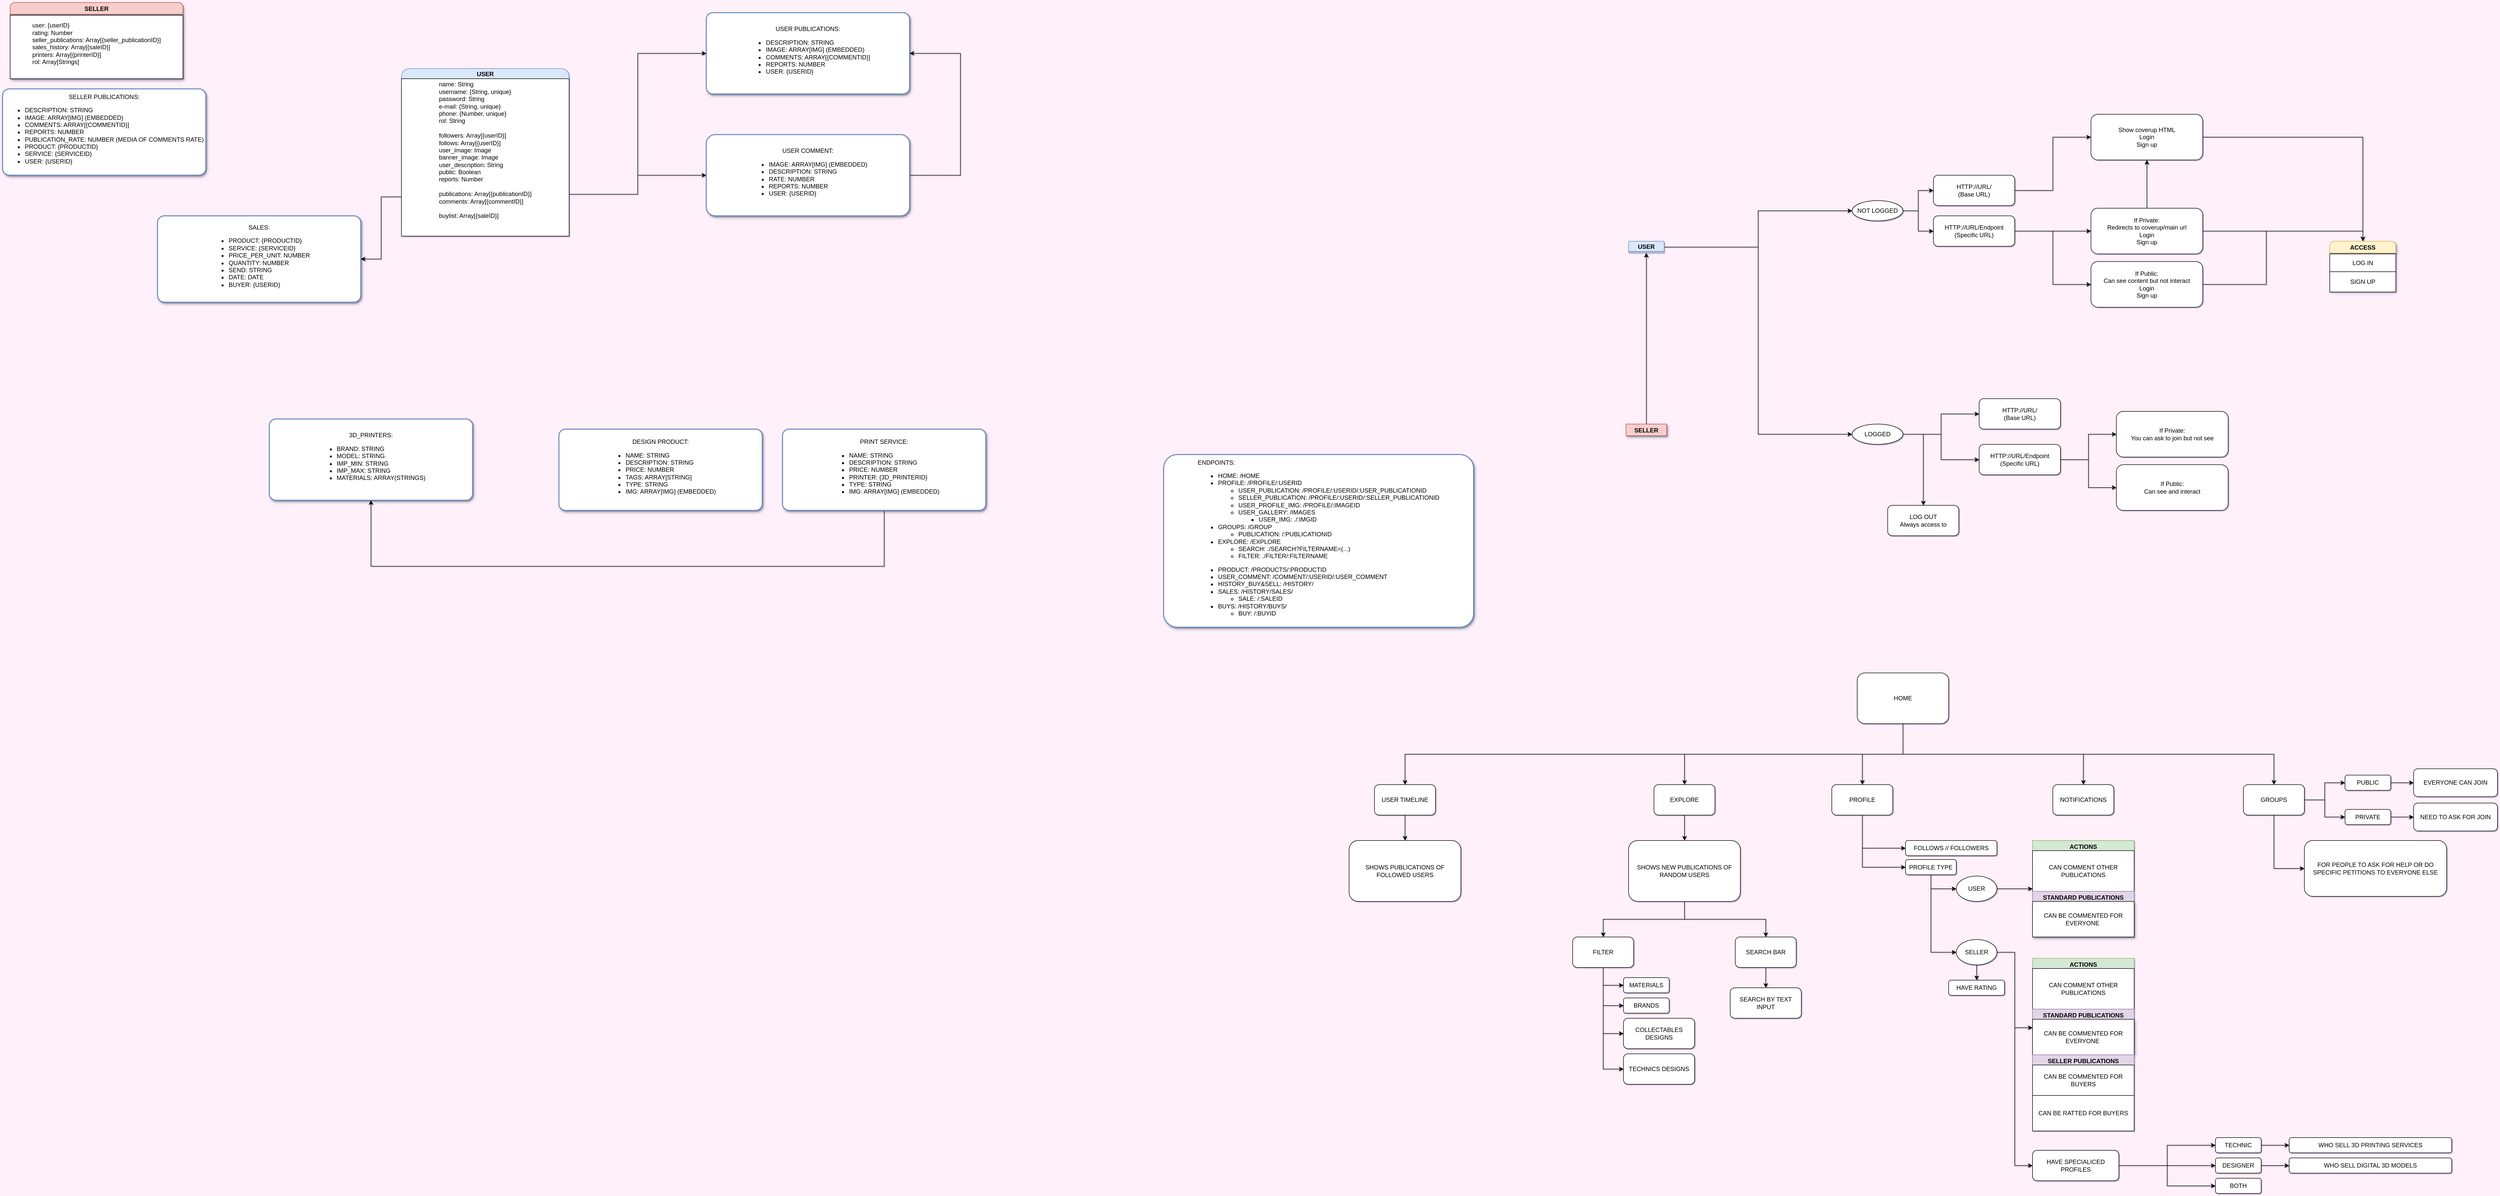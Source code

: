 <mxfile version="14.7.7" type="github">
  <diagram id="5ftyGxo99AyewhtqQOWY" name="Page-1">
    <mxGraphModel dx="5974" dy="3347" grid="1" gridSize="10" guides="1" tooltips="1" connect="1" arrows="1" fold="1" page="1" pageScale="1" pageWidth="850" pageHeight="1100" background="#FFF0F9" math="0" shadow="1">
      <root>
        <mxCell id="0" />
        <mxCell id="1" parent="0" />
        <mxCell id="QBKHciUDxmCOURVR-8X0-34" style="edgeStyle=orthogonalEdgeStyle;rounded=0;orthogonalLoop=1;jettySize=auto;html=1;exitX=0.5;exitY=1;exitDx=0;exitDy=0;entryX=0.5;entryY=0;entryDx=0;entryDy=0;" parent="1" source="QBKHciUDxmCOURVR-8X0-27" target="QBKHciUDxmCOURVR-8X0-28" edge="1">
          <mxGeometry relative="1" as="geometry" />
        </mxCell>
        <mxCell id="QBKHciUDxmCOURVR-8X0-35" style="edgeStyle=orthogonalEdgeStyle;rounded=0;orthogonalLoop=1;jettySize=auto;html=1;exitX=0.5;exitY=1;exitDx=0;exitDy=0;entryX=0.5;entryY=0;entryDx=0;entryDy=0;" parent="1" source="QBKHciUDxmCOURVR-8X0-27" target="QBKHciUDxmCOURVR-8X0-29" edge="1">
          <mxGeometry relative="1" as="geometry" />
        </mxCell>
        <mxCell id="QBKHciUDxmCOURVR-8X0-36" style="edgeStyle=orthogonalEdgeStyle;rounded=0;orthogonalLoop=1;jettySize=auto;html=1;exitX=0.5;exitY=1;exitDx=0;exitDy=0;" parent="1" source="QBKHciUDxmCOURVR-8X0-27" target="QBKHciUDxmCOURVR-8X0-30" edge="1">
          <mxGeometry relative="1" as="geometry" />
        </mxCell>
        <mxCell id="QBKHciUDxmCOURVR-8X0-90" style="edgeStyle=orthogonalEdgeStyle;rounded=0;orthogonalLoop=1;jettySize=auto;html=1;exitX=0.5;exitY=1;exitDx=0;exitDy=0;" parent="1" source="QBKHciUDxmCOURVR-8X0-27" target="QBKHciUDxmCOURVR-8X0-89" edge="1">
          <mxGeometry relative="1" as="geometry" />
        </mxCell>
        <mxCell id="U8-rn404tNzsRlTI059o-2" style="edgeStyle=orthogonalEdgeStyle;rounded=0;orthogonalLoop=1;jettySize=auto;html=1;exitX=0.5;exitY=1;exitDx=0;exitDy=0;" parent="1" source="QBKHciUDxmCOURVR-8X0-27" target="U8-rn404tNzsRlTI059o-1" edge="1">
          <mxGeometry relative="1" as="geometry" />
        </mxCell>
        <mxCell id="QBKHciUDxmCOURVR-8X0-27" value="HOME" style="rounded=1;whiteSpace=wrap;html=1;" parent="1" vertex="1">
          <mxGeometry x="275" y="-860" width="180" height="100" as="geometry" />
        </mxCell>
        <mxCell id="KE_npfrxVRi3qhekt5Sq-50" style="edgeStyle=orthogonalEdgeStyle;rounded=0;orthogonalLoop=1;jettySize=auto;html=1;exitX=0.5;exitY=1;exitDx=0;exitDy=0;entryX=0.5;entryY=0;entryDx=0;entryDy=0;" parent="1" source="QBKHciUDxmCOURVR-8X0-28" target="KE_npfrxVRi3qhekt5Sq-49" edge="1">
          <mxGeometry relative="1" as="geometry" />
        </mxCell>
        <mxCell id="QBKHciUDxmCOURVR-8X0-28" value="USER TIMELINE" style="rounded=1;whiteSpace=wrap;html=1;" parent="1" vertex="1">
          <mxGeometry x="-675" y="-640" width="120" height="60" as="geometry" />
        </mxCell>
        <mxCell id="KE_npfrxVRi3qhekt5Sq-52" style="edgeStyle=orthogonalEdgeStyle;rounded=0;orthogonalLoop=1;jettySize=auto;html=1;exitX=0.5;exitY=1;exitDx=0;exitDy=0;entryX=0.5;entryY=0;entryDx=0;entryDy=0;" parent="1" source="QBKHciUDxmCOURVR-8X0-29" target="KE_npfrxVRi3qhekt5Sq-51" edge="1">
          <mxGeometry relative="1" as="geometry" />
        </mxCell>
        <mxCell id="QBKHciUDxmCOURVR-8X0-29" value="EXPLORE" style="rounded=1;whiteSpace=wrap;html=1;" parent="1" vertex="1">
          <mxGeometry x="-125" y="-640" width="120" height="60" as="geometry" />
        </mxCell>
        <mxCell id="KE_npfrxVRi3qhekt5Sq-68" style="edgeStyle=orthogonalEdgeStyle;rounded=0;orthogonalLoop=1;jettySize=auto;html=1;exitX=0.5;exitY=1;exitDx=0;exitDy=0;entryX=0;entryY=0.5;entryDx=0;entryDy=0;" parent="1" source="QBKHciUDxmCOURVR-8X0-30" target="QBKHciUDxmCOURVR-8X0-31" edge="1">
          <mxGeometry relative="1" as="geometry" />
        </mxCell>
        <mxCell id="KE_npfrxVRi3qhekt5Sq-72" style="edgeStyle=orthogonalEdgeStyle;rounded=0;orthogonalLoop=1;jettySize=auto;html=1;exitX=0.5;exitY=1;exitDx=0;exitDy=0;entryX=0;entryY=0.5;entryDx=0;entryDy=0;" parent="1" source="QBKHciUDxmCOURVR-8X0-30" target="KE_npfrxVRi3qhekt5Sq-69" edge="1">
          <mxGeometry relative="1" as="geometry" />
        </mxCell>
        <mxCell id="QBKHciUDxmCOURVR-8X0-30" value="PROFILE" style="rounded=1;whiteSpace=wrap;html=1;" parent="1" vertex="1">
          <mxGeometry x="225" y="-640" width="120" height="60" as="geometry" />
        </mxCell>
        <mxCell id="QBKHciUDxmCOURVR-8X0-31" value="FOLLOWS // FOLLOWERS" style="rounded=1;whiteSpace=wrap;html=1;" parent="1" vertex="1">
          <mxGeometry x="370" y="-530" width="180" height="30" as="geometry" />
        </mxCell>
        <mxCell id="QBKHciUDxmCOURVR-8X0-58" value="MATERIALS" style="rounded=1;whiteSpace=wrap;html=1;" parent="1" vertex="1">
          <mxGeometry x="-185" y="-260" width="90" height="30" as="geometry" />
        </mxCell>
        <mxCell id="KE_npfrxVRi3qhekt5Sq-114" style="edgeStyle=orthogonalEdgeStyle;rounded=0;orthogonalLoop=1;jettySize=auto;html=1;exitX=1;exitY=0.5;exitDx=0;exitDy=0;entryX=0;entryY=0.5;entryDx=0;entryDy=0;" parent="1" source="QBKHciUDxmCOURVR-8X0-89" target="KE_npfrxVRi3qhekt5Sq-112" edge="1">
          <mxGeometry relative="1" as="geometry" />
        </mxCell>
        <mxCell id="KE_npfrxVRi3qhekt5Sq-115" style="edgeStyle=orthogonalEdgeStyle;rounded=0;orthogonalLoop=1;jettySize=auto;html=1;exitX=1;exitY=0.5;exitDx=0;exitDy=0;entryX=0;entryY=0.5;entryDx=0;entryDy=0;" parent="1" source="QBKHciUDxmCOURVR-8X0-89" target="KE_npfrxVRi3qhekt5Sq-113" edge="1">
          <mxGeometry relative="1" as="geometry" />
        </mxCell>
        <mxCell id="KE_npfrxVRi3qhekt5Sq-121" style="edgeStyle=orthogonalEdgeStyle;rounded=0;orthogonalLoop=1;jettySize=auto;html=1;exitX=0.5;exitY=1;exitDx=0;exitDy=0;entryX=0;entryY=0.5;entryDx=0;entryDy=0;" parent="1" source="QBKHciUDxmCOURVR-8X0-89" target="KE_npfrxVRi3qhekt5Sq-120" edge="1">
          <mxGeometry relative="1" as="geometry" />
        </mxCell>
        <mxCell id="QBKHciUDxmCOURVR-8X0-89" value="GROUPS" style="rounded=1;whiteSpace=wrap;html=1;" parent="1" vertex="1">
          <mxGeometry x="1035" y="-640" width="120" height="60" as="geometry" />
        </mxCell>
        <mxCell id="QBKHciUDxmCOURVR-8X0-92" value="&lt;div style=&quot;text-align: justify&quot;&gt;&lt;span&gt;ENDPOINTS:&lt;/span&gt;&lt;/div&gt;&lt;ul&gt;&lt;li style=&quot;text-align: justify&quot;&gt;HOME: /HOME&lt;/li&gt;&lt;li style=&quot;text-align: justify&quot;&gt;PROFILE: /PROFILE/:USERID&lt;/li&gt;&lt;ul&gt;&lt;li style=&quot;text-align: justify&quot;&gt;USER_PUBLICATION: /PROFILE/:USERID/:USER_PUBLICATIONID&lt;/li&gt;&lt;li style=&quot;text-align: justify&quot;&gt;SELLER_PUBLICATION: /PROFILE/:USERID/:SELLER_PUBLICATIONID&lt;/li&gt;&lt;li style=&quot;text-align: justify&quot;&gt;USER_PROFILE_IMG: /PROFILE/:IMAGEID&lt;/li&gt;&lt;li style=&quot;text-align: justify&quot;&gt;USER_GALLERY: /IMAGES&lt;/li&gt;&lt;ul&gt;&lt;li style=&quot;text-align: justify&quot;&gt;USER_IMG: ./:IMGID&lt;/li&gt;&lt;/ul&gt;&lt;/ul&gt;&lt;li style=&quot;text-align: justify&quot;&gt;GROUPS: /GROUP&lt;/li&gt;&lt;ul&gt;&lt;li style=&quot;text-align: justify&quot;&gt;PUBLICATION: /:PUBLICATIONID&lt;/li&gt;&lt;/ul&gt;&lt;li style=&quot;text-align: justify&quot;&gt;EXPLORE: /EXPLORE&lt;/li&gt;&lt;ul&gt;&lt;li style=&quot;text-align: justify&quot;&gt;SEARCH: ./SEARCH?FILTERNAME=(...)&lt;/li&gt;&lt;li style=&quot;text-align: justify&quot;&gt;FILTER: ./FILTER/:FILTERNAME&lt;/li&gt;&lt;/ul&gt;&lt;/ul&gt;&lt;div style=&quot;text-align: justify&quot;&gt;&lt;ul&gt;&lt;li&gt;PRODUCT: /PRODUCTS/:PRODUCTID&lt;/li&gt;&lt;li&gt;USER_COMMENT: /COMMENT/:USERID/:USER_COMMENT&lt;/li&gt;&lt;li&gt;HISTORY_BUY&amp;amp;SELL: /HISTORY/&lt;/li&gt;&lt;li&gt;SALES: /HISTORY/SALES/&lt;/li&gt;&lt;ul&gt;&lt;li&gt;SALE: /:SALEID&lt;/li&gt;&lt;/ul&gt;&lt;li&gt;BUYS: /HISTORY/BUYS/&lt;/li&gt;&lt;ul&gt;&lt;li&gt;BUY: /:BUYID&lt;/li&gt;&lt;/ul&gt;&lt;/ul&gt;&lt;/div&gt;" style="rounded=1;whiteSpace=wrap;html=1;strokeColor=#6c8ebf;shadow=1;sketch=0;glass=0;align=center;labelBorderColor=none;strokeWidth=2;horizontal=1;arcSize=8;" parent="1" vertex="1">
          <mxGeometry x="-1090" y="-1290" width="610" height="340" as="geometry" />
        </mxCell>
        <mxCell id="KE_npfrxVRi3qhekt5Sq-6" style="edgeStyle=orthogonalEdgeStyle;rounded=0;orthogonalLoop=1;jettySize=auto;html=1;exitX=1;exitY=0.5;exitDx=0;exitDy=0;entryX=0;entryY=0.5;entryDx=0;entryDy=0;" parent="1" source="KE_npfrxVRi3qhekt5Sq-1" target="KE_npfrxVRi3qhekt5Sq-5" edge="1">
          <mxGeometry relative="1" as="geometry">
            <mxPoint x="285" y="-1778.429" as="targetPoint" />
          </mxGeometry>
        </mxCell>
        <mxCell id="KE_npfrxVRi3qhekt5Sq-31" style="edgeStyle=orthogonalEdgeStyle;rounded=0;orthogonalLoop=1;jettySize=auto;html=1;exitX=1;exitY=0.5;exitDx=0;exitDy=0;entryX=0;entryY=0.5;entryDx=0;entryDy=0;" parent="1" source="KE_npfrxVRi3qhekt5Sq-1" target="KE_npfrxVRi3qhekt5Sq-30" edge="1">
          <mxGeometry relative="1" as="geometry" />
        </mxCell>
        <mxCell id="KE_npfrxVRi3qhekt5Sq-1" value="USER" style="swimlane;rounded=1;fillColor=#dae8fc;strokeColor=#6c8ebf;shadow=0;startSize=20;arcSize=30;swimlaneLine=1;" parent="1" vertex="1" collapsed="1">
          <mxGeometry x="-175" y="-1710" width="70" height="23" as="geometry">
            <mxRectangle x="-175" y="-1710" width="330" height="330" as="alternateBounds" />
          </mxGeometry>
        </mxCell>
        <mxCell id="KE_npfrxVRi3qhekt5Sq-3" value="&lt;div style=&quot;text-align: justify&quot;&gt;&lt;span&gt;name: String&lt;/span&gt;&lt;/div&gt;&lt;div style=&quot;text-align: justify&quot;&gt;username: {String, unique}&lt;/div&gt;&lt;div style=&quot;text-align: justify&quot;&gt;password: String&lt;/div&gt;&lt;div style=&quot;text-align: justify&quot;&gt;e-mail: {String, unique}&lt;/div&gt;&lt;div style=&quot;text-align: justify&quot;&gt;phone: {Number, unique}&lt;/div&gt;&lt;div style=&quot;text-align: justify&quot;&gt;rol: String&lt;/div&gt;&lt;div style=&quot;text-align: justify&quot;&gt;&lt;br&gt;&lt;/div&gt;&lt;div style=&quot;text-align: justify&quot;&gt;followers: Array[{userID}]&lt;/div&gt;&lt;div style=&quot;text-align: justify&quot;&gt;follows: Array[{userID}]&lt;/div&gt;&lt;div style=&quot;text-align: justify&quot;&gt;user_image: Image&lt;/div&gt;&lt;div style=&quot;text-align: justify&quot;&gt;banner_image: Image&lt;/div&gt;&lt;div style=&quot;text-align: justify&quot;&gt;user_description: String&lt;/div&gt;&lt;div style=&quot;text-align: justify&quot;&gt;public: Boolean&lt;/div&gt;&lt;div style=&quot;text-align: justify&quot;&gt;reports: Number&lt;/div&gt;&lt;div style=&quot;text-align: justify&quot;&gt;&lt;br&gt;&lt;/div&gt;&lt;div style=&quot;text-align: justify&quot;&gt;publications: Array[{publicationID}]&lt;/div&gt;&lt;div style=&quot;text-align: justify&quot;&gt;comments: Array[{commentID}]&lt;/div&gt;&lt;div style=&quot;text-align: justify&quot;&gt;&lt;br&gt;&lt;/div&gt;&lt;div style=&quot;text-align: justify&quot;&gt;buylist: Array[{saleID}]&lt;/div&gt;&lt;div style=&quot;text-align: justify&quot;&gt;&lt;br&gt;&lt;/div&gt;&lt;div style=&quot;text-align: justify&quot;&gt;&lt;br&gt;&lt;/div&gt;&lt;div style=&quot;text-align: justify&quot;&gt;&lt;/div&gt;" style="whiteSpace=wrap;html=1;rounded=0;arcSize=5;" parent="KE_npfrxVRi3qhekt5Sq-1" vertex="1">
          <mxGeometry y="20" width="330" height="310" as="geometry" />
        </mxCell>
        <mxCell id="KE_npfrxVRi3qhekt5Sq-9" style="edgeStyle=orthogonalEdgeStyle;rounded=0;orthogonalLoop=1;jettySize=auto;html=1;exitX=1;exitY=0.5;exitDx=0;exitDy=0;entryX=0;entryY=0.5;entryDx=0;entryDy=0;" parent="1" source="KE_npfrxVRi3qhekt5Sq-5" target="KE_npfrxVRi3qhekt5Sq-7" edge="1">
          <mxGeometry relative="1" as="geometry" />
        </mxCell>
        <mxCell id="KE_npfrxVRi3qhekt5Sq-10" style="edgeStyle=orthogonalEdgeStyle;rounded=0;orthogonalLoop=1;jettySize=auto;html=1;exitX=1;exitY=0.5;exitDx=0;exitDy=0;entryX=0;entryY=0.5;entryDx=0;entryDy=0;" parent="1" source="KE_npfrxVRi3qhekt5Sq-5" target="KE_npfrxVRi3qhekt5Sq-8" edge="1">
          <mxGeometry relative="1" as="geometry" />
        </mxCell>
        <mxCell id="KE_npfrxVRi3qhekt5Sq-5" value="NOT LOGGED" style="ellipse;whiteSpace=wrap;html=1;" parent="1" vertex="1">
          <mxGeometry x="265" y="-1790" width="100" height="40" as="geometry" />
        </mxCell>
        <mxCell id="KE_npfrxVRi3qhekt5Sq-14" style="edgeStyle=orthogonalEdgeStyle;rounded=0;orthogonalLoop=1;jettySize=auto;html=1;exitX=1;exitY=0.5;exitDx=0;exitDy=0;entryX=0;entryY=0.5;entryDx=0;entryDy=0;" parent="1" source="KE_npfrxVRi3qhekt5Sq-7" target="KE_npfrxVRi3qhekt5Sq-11" edge="1">
          <mxGeometry relative="1" as="geometry" />
        </mxCell>
        <mxCell id="KE_npfrxVRi3qhekt5Sq-7" value="HTTP://URL/&lt;br&gt;(Base URL)" style="rounded=1;whiteSpace=wrap;html=1;shadow=0;" parent="1" vertex="1">
          <mxGeometry x="425" y="-1840" width="160" height="60" as="geometry" />
        </mxCell>
        <mxCell id="KE_npfrxVRi3qhekt5Sq-15" style="edgeStyle=orthogonalEdgeStyle;rounded=0;orthogonalLoop=1;jettySize=auto;html=1;exitX=1;exitY=0.5;exitDx=0;exitDy=0;entryX=0;entryY=0.5;entryDx=0;entryDy=0;" parent="1" source="KE_npfrxVRi3qhekt5Sq-8" target="KE_npfrxVRi3qhekt5Sq-13" edge="1">
          <mxGeometry relative="1" as="geometry" />
        </mxCell>
        <mxCell id="KE_npfrxVRi3qhekt5Sq-17" style="edgeStyle=orthogonalEdgeStyle;rounded=0;orthogonalLoop=1;jettySize=auto;html=1;exitX=1;exitY=0.5;exitDx=0;exitDy=0;entryX=0;entryY=0.5;entryDx=0;entryDy=0;" parent="1" source="KE_npfrxVRi3qhekt5Sq-8" target="KE_npfrxVRi3qhekt5Sq-12" edge="1">
          <mxGeometry relative="1" as="geometry" />
        </mxCell>
        <mxCell id="KE_npfrxVRi3qhekt5Sq-8" value="HTTP://URL/Endpoint&lt;br&gt;(Specific URL)" style="rounded=1;whiteSpace=wrap;html=1;shadow=0;" parent="1" vertex="1">
          <mxGeometry x="425" y="-1760" width="160" height="60" as="geometry" />
        </mxCell>
        <mxCell id="KE_npfrxVRi3qhekt5Sq-28" style="edgeStyle=orthogonalEdgeStyle;rounded=0;orthogonalLoop=1;jettySize=auto;html=1;exitX=1;exitY=0.5;exitDx=0;exitDy=0;entryX=0.5;entryY=0;entryDx=0;entryDy=0;" parent="1" source="KE_npfrxVRi3qhekt5Sq-11" target="KE_npfrxVRi3qhekt5Sq-20" edge="1">
          <mxGeometry relative="1" as="geometry">
            <mxPoint x="1045" y="-1770" as="targetPoint" />
          </mxGeometry>
        </mxCell>
        <mxCell id="KE_npfrxVRi3qhekt5Sq-11" value="Show coverup HTML&lt;br&gt;Login&lt;br&gt;Sign up" style="rounded=1;whiteSpace=wrap;html=1;shadow=0;" parent="1" vertex="1">
          <mxGeometry x="735" y="-1960" width="220" height="90" as="geometry" />
        </mxCell>
        <mxCell id="KE_npfrxVRi3qhekt5Sq-26" style="edgeStyle=orthogonalEdgeStyle;rounded=0;orthogonalLoop=1;jettySize=auto;html=1;exitX=1;exitY=0.5;exitDx=0;exitDy=0;entryX=0.5;entryY=0;entryDx=0;entryDy=0;" parent="1" source="KE_npfrxVRi3qhekt5Sq-12" target="KE_npfrxVRi3qhekt5Sq-20" edge="1">
          <mxGeometry relative="1" as="geometry">
            <mxPoint x="1265" y="-1750" as="targetPoint" />
          </mxGeometry>
        </mxCell>
        <mxCell id="KE_npfrxVRi3qhekt5Sq-12" value="If Public:&lt;br&gt;Can see content but not interact&lt;br&gt;Login&lt;br&gt;Sign up" style="rounded=1;whiteSpace=wrap;html=1;shadow=0;" parent="1" vertex="1">
          <mxGeometry x="735" y="-1670" width="220" height="90" as="geometry" />
        </mxCell>
        <mxCell id="KE_npfrxVRi3qhekt5Sq-16" style="edgeStyle=orthogonalEdgeStyle;rounded=0;orthogonalLoop=1;jettySize=auto;html=1;exitX=0.5;exitY=0;exitDx=0;exitDy=0;entryX=0.5;entryY=1;entryDx=0;entryDy=0;" parent="1" source="KE_npfrxVRi3qhekt5Sq-13" target="KE_npfrxVRi3qhekt5Sq-11" edge="1">
          <mxGeometry relative="1" as="geometry" />
        </mxCell>
        <mxCell id="KE_npfrxVRi3qhekt5Sq-27" style="edgeStyle=orthogonalEdgeStyle;rounded=0;orthogonalLoop=1;jettySize=auto;html=1;exitX=1;exitY=0.5;exitDx=0;exitDy=0;entryX=0.5;entryY=0;entryDx=0;entryDy=0;" parent="1" source="KE_npfrxVRi3qhekt5Sq-13" target="KE_npfrxVRi3qhekt5Sq-20" edge="1">
          <mxGeometry relative="1" as="geometry">
            <mxPoint x="1135" y="-1730" as="targetPoint" />
          </mxGeometry>
        </mxCell>
        <mxCell id="KE_npfrxVRi3qhekt5Sq-13" value="If Private:&lt;br&gt;Redirects to coverup/main url&lt;br&gt;Login&lt;br&gt;Sign up" style="rounded=1;whiteSpace=wrap;html=1;shadow=0;" parent="1" vertex="1">
          <mxGeometry x="735" y="-1775" width="220" height="90" as="geometry" />
        </mxCell>
        <mxCell id="KE_npfrxVRi3qhekt5Sq-20" value="ACCESS" style="swimlane;rounded=1;shadow=1;fillColor=#fff2cc;strokeColor=#d6b656;" parent="1" vertex="1">
          <mxGeometry x="1205" y="-1710" width="130" height="100" as="geometry">
            <mxRectangle x="1350" y="-890" width="80" height="23" as="alternateBounds" />
          </mxGeometry>
        </mxCell>
        <mxCell id="KE_npfrxVRi3qhekt5Sq-22" value="LOG IN" style="whiteSpace=wrap;html=1;rounded=0;shadow=0;" parent="KE_npfrxVRi3qhekt5Sq-20" vertex="1">
          <mxGeometry y="25" width="130" height="35" as="geometry" />
        </mxCell>
        <mxCell id="KE_npfrxVRi3qhekt5Sq-29" value="SIGN UP" style="whiteSpace=wrap;html=1;rounded=0;shadow=0;" parent="KE_npfrxVRi3qhekt5Sq-20" vertex="1">
          <mxGeometry y="60" width="130" height="40" as="geometry" />
        </mxCell>
        <mxCell id="KE_npfrxVRi3qhekt5Sq-33" style="edgeStyle=orthogonalEdgeStyle;rounded=0;orthogonalLoop=1;jettySize=auto;html=1;exitX=1;exitY=0.5;exitDx=0;exitDy=0;entryX=0.5;entryY=0;entryDx=0;entryDy=0;" parent="1" source="KE_npfrxVRi3qhekt5Sq-30" target="KE_npfrxVRi3qhekt5Sq-32" edge="1">
          <mxGeometry relative="1" as="geometry" />
        </mxCell>
        <mxCell id="KE_npfrxVRi3qhekt5Sq-36" style="edgeStyle=orthogonalEdgeStyle;rounded=0;orthogonalLoop=1;jettySize=auto;html=1;exitX=1;exitY=0.5;exitDx=0;exitDy=0;entryX=0;entryY=0.5;entryDx=0;entryDy=0;" parent="1" source="KE_npfrxVRi3qhekt5Sq-30" target="KE_npfrxVRi3qhekt5Sq-34" edge="1">
          <mxGeometry relative="1" as="geometry" />
        </mxCell>
        <mxCell id="KE_npfrxVRi3qhekt5Sq-37" style="edgeStyle=orthogonalEdgeStyle;rounded=0;orthogonalLoop=1;jettySize=auto;html=1;exitX=1;exitY=0.5;exitDx=0;exitDy=0;entryX=0;entryY=0.5;entryDx=0;entryDy=0;" parent="1" source="KE_npfrxVRi3qhekt5Sq-30" target="KE_npfrxVRi3qhekt5Sq-35" edge="1">
          <mxGeometry relative="1" as="geometry" />
        </mxCell>
        <mxCell id="KE_npfrxVRi3qhekt5Sq-30" value="LOGGED" style="ellipse;whiteSpace=wrap;html=1;" parent="1" vertex="1">
          <mxGeometry x="265" y="-1350" width="100" height="40" as="geometry" />
        </mxCell>
        <mxCell id="KE_npfrxVRi3qhekt5Sq-32" value="LOG OUT&lt;br&gt;Always access to" style="rounded=1;whiteSpace=wrap;html=1;" parent="1" vertex="1">
          <mxGeometry x="335" y="-1190" width="140" height="60" as="geometry" />
        </mxCell>
        <mxCell id="KE_npfrxVRi3qhekt5Sq-34" value="HTTP://URL/&lt;br&gt;(Base URL)" style="rounded=1;whiteSpace=wrap;html=1;shadow=0;" parent="1" vertex="1">
          <mxGeometry x="515" y="-1400" width="160" height="60" as="geometry" />
        </mxCell>
        <mxCell id="KE_npfrxVRi3qhekt5Sq-42" style="edgeStyle=orthogonalEdgeStyle;rounded=0;orthogonalLoop=1;jettySize=auto;html=1;exitX=1;exitY=0.5;exitDx=0;exitDy=0;entryX=0;entryY=0.5;entryDx=0;entryDy=0;" parent="1" source="KE_npfrxVRi3qhekt5Sq-35" target="KE_npfrxVRi3qhekt5Sq-41" edge="1">
          <mxGeometry relative="1" as="geometry" />
        </mxCell>
        <mxCell id="KE_npfrxVRi3qhekt5Sq-43" style="edgeStyle=orthogonalEdgeStyle;rounded=0;orthogonalLoop=1;jettySize=auto;html=1;exitX=1;exitY=0.5;exitDx=0;exitDy=0;" parent="1" source="KE_npfrxVRi3qhekt5Sq-35" target="KE_npfrxVRi3qhekt5Sq-40" edge="1">
          <mxGeometry relative="1" as="geometry" />
        </mxCell>
        <mxCell id="KE_npfrxVRi3qhekt5Sq-35" value="HTTP://URL/Endpoint&lt;br&gt;(Specific URL)" style="rounded=1;whiteSpace=wrap;html=1;shadow=0;" parent="1" vertex="1">
          <mxGeometry x="515" y="-1310" width="160" height="60" as="geometry" />
        </mxCell>
        <mxCell id="KE_npfrxVRi3qhekt5Sq-40" value="If Public:&lt;br&gt;Can see and interact" style="rounded=1;whiteSpace=wrap;html=1;shadow=0;" parent="1" vertex="1">
          <mxGeometry x="785" y="-1270" width="220" height="90" as="geometry" />
        </mxCell>
        <mxCell id="KE_npfrxVRi3qhekt5Sq-41" value="If Private:&lt;br&gt;You can ask to join but not see" style="rounded=1;whiteSpace=wrap;html=1;shadow=0;" parent="1" vertex="1">
          <mxGeometry x="785" y="-1375" width="220" height="90" as="geometry" />
        </mxCell>
        <mxCell id="KE_npfrxVRi3qhekt5Sq-48" style="edgeStyle=orthogonalEdgeStyle;rounded=0;orthogonalLoop=1;jettySize=auto;html=1;exitX=0.5;exitY=0;exitDx=0;exitDy=0;entryX=0.5;entryY=1;entryDx=0;entryDy=0;" parent="1" source="KE_npfrxVRi3qhekt5Sq-44" target="KE_npfrxVRi3qhekt5Sq-3" edge="1">
          <mxGeometry relative="1" as="geometry" />
        </mxCell>
        <mxCell id="KE_npfrxVRi3qhekt5Sq-44" value="SELLER" style="swimlane;rounded=1;shadow=1;fillColor=#f8cecc;strokeColor=#b85450;" parent="1" vertex="1" collapsed="1">
          <mxGeometry x="-180" y="-1350" width="80" height="23" as="geometry">
            <mxRectangle x="-180" y="-1360" width="340" height="150" as="alternateBounds" />
          </mxGeometry>
        </mxCell>
        <mxCell id="KE_npfrxVRi3qhekt5Sq-45" value="&lt;div style=&quot;text-align: justify&quot;&gt;user: {userID}&lt;/div&gt;&lt;div style=&quot;text-align: justify&quot;&gt;rating: Number&lt;/div&gt;&lt;div style=&quot;text-align: justify&quot;&gt;seller_publications: Array[{seller_publicationID}]&lt;/div&gt;&lt;div style=&quot;text-align: justify&quot;&gt;sales_history: Array[{saleID}]&lt;/div&gt;&lt;div style=&quot;text-align: justify&quot;&gt;printers: Array[{printerID}]&lt;/div&gt;&lt;div style=&quot;text-align: justify&quot;&gt;rol: Array[Strings]&lt;/div&gt;&lt;div style=&quot;text-align: justify&quot;&gt;&lt;br&gt;&lt;/div&gt;" style="whiteSpace=wrap;html=1;rounded=0;shadow=1;" parent="KE_npfrxVRi3qhekt5Sq-44" vertex="1">
          <mxGeometry y="25" width="340" height="125" as="geometry" />
        </mxCell>
        <mxCell id="KE_npfrxVRi3qhekt5Sq-49" value="SHOWS PUBLICATIONS OF FOLLOWED USERS" style="rounded=1;whiteSpace=wrap;html=1;" parent="1" vertex="1">
          <mxGeometry x="-725" y="-530" width="220" height="120" as="geometry" />
        </mxCell>
        <mxCell id="KE_npfrxVRi3qhekt5Sq-54" style="edgeStyle=orthogonalEdgeStyle;rounded=0;orthogonalLoop=1;jettySize=auto;html=1;exitX=0.5;exitY=1;exitDx=0;exitDy=0;entryX=0.5;entryY=0;entryDx=0;entryDy=0;" parent="1" source="KE_npfrxVRi3qhekt5Sq-51" target="KE_npfrxVRi3qhekt5Sq-53" edge="1">
          <mxGeometry relative="1" as="geometry" />
        </mxCell>
        <mxCell id="KE_npfrxVRi3qhekt5Sq-56" style="edgeStyle=orthogonalEdgeStyle;rounded=0;orthogonalLoop=1;jettySize=auto;html=1;exitX=0.5;exitY=1;exitDx=0;exitDy=0;entryX=0.5;entryY=0;entryDx=0;entryDy=0;" parent="1" source="KE_npfrxVRi3qhekt5Sq-51" target="KE_npfrxVRi3qhekt5Sq-55" edge="1">
          <mxGeometry relative="1" as="geometry" />
        </mxCell>
        <mxCell id="KE_npfrxVRi3qhekt5Sq-51" value="SHOWS NEW PUBLICATIONS OF RANDOM USERS" style="rounded=1;whiteSpace=wrap;html=1;" parent="1" vertex="1">
          <mxGeometry x="-175" y="-530" width="220" height="120" as="geometry" />
        </mxCell>
        <mxCell id="KE_npfrxVRi3qhekt5Sq-67" style="edgeStyle=orthogonalEdgeStyle;rounded=0;orthogonalLoop=1;jettySize=auto;html=1;exitX=0.5;exitY=1;exitDx=0;exitDy=0;entryX=0.5;entryY=0;entryDx=0;entryDy=0;" parent="1" source="KE_npfrxVRi3qhekt5Sq-53" target="KE_npfrxVRi3qhekt5Sq-65" edge="1">
          <mxGeometry relative="1" as="geometry" />
        </mxCell>
        <mxCell id="KE_npfrxVRi3qhekt5Sq-53" value="SEARCH BAR" style="rounded=1;whiteSpace=wrap;html=1;" parent="1" vertex="1">
          <mxGeometry x="35" y="-340" width="120" height="60" as="geometry" />
        </mxCell>
        <mxCell id="KE_npfrxVRi3qhekt5Sq-61" style="edgeStyle=orthogonalEdgeStyle;rounded=0;orthogonalLoop=1;jettySize=auto;html=1;exitX=0.5;exitY=1;exitDx=0;exitDy=0;entryX=0;entryY=0.5;entryDx=0;entryDy=0;" parent="1" source="KE_npfrxVRi3qhekt5Sq-55" target="QBKHciUDxmCOURVR-8X0-58" edge="1">
          <mxGeometry relative="1" as="geometry" />
        </mxCell>
        <mxCell id="KE_npfrxVRi3qhekt5Sq-62" style="edgeStyle=orthogonalEdgeStyle;rounded=0;orthogonalLoop=1;jettySize=auto;html=1;exitX=0.5;exitY=1;exitDx=0;exitDy=0;entryX=0;entryY=0.5;entryDx=0;entryDy=0;" parent="1" source="KE_npfrxVRi3qhekt5Sq-55" target="KE_npfrxVRi3qhekt5Sq-57" edge="1">
          <mxGeometry relative="1" as="geometry" />
        </mxCell>
        <mxCell id="KE_npfrxVRi3qhekt5Sq-63" style="edgeStyle=orthogonalEdgeStyle;rounded=0;orthogonalLoop=1;jettySize=auto;html=1;exitX=0.5;exitY=1;exitDx=0;exitDy=0;entryX=0;entryY=0.5;entryDx=0;entryDy=0;" parent="1" source="KE_npfrxVRi3qhekt5Sq-55" target="KE_npfrxVRi3qhekt5Sq-59" edge="1">
          <mxGeometry relative="1" as="geometry" />
        </mxCell>
        <mxCell id="KE_npfrxVRi3qhekt5Sq-64" style="edgeStyle=orthogonalEdgeStyle;rounded=0;orthogonalLoop=1;jettySize=auto;html=1;exitX=0.5;exitY=1;exitDx=0;exitDy=0;entryX=0;entryY=0.5;entryDx=0;entryDy=0;" parent="1" source="KE_npfrxVRi3qhekt5Sq-55" target="KE_npfrxVRi3qhekt5Sq-60" edge="1">
          <mxGeometry relative="1" as="geometry" />
        </mxCell>
        <mxCell id="KE_npfrxVRi3qhekt5Sq-55" value="FILTER" style="rounded=1;whiteSpace=wrap;html=1;" parent="1" vertex="1">
          <mxGeometry x="-285" y="-340" width="120" height="60" as="geometry" />
        </mxCell>
        <mxCell id="KE_npfrxVRi3qhekt5Sq-57" value="BRANDS" style="rounded=1;whiteSpace=wrap;html=1;" parent="1" vertex="1">
          <mxGeometry x="-185" y="-220" width="90" height="30" as="geometry" />
        </mxCell>
        <mxCell id="KE_npfrxVRi3qhekt5Sq-59" value="COLLECTABLES&lt;br&gt;DESIGNS" style="rounded=1;whiteSpace=wrap;html=1;" parent="1" vertex="1">
          <mxGeometry x="-185" y="-180" width="140" height="60" as="geometry" />
        </mxCell>
        <mxCell id="KE_npfrxVRi3qhekt5Sq-60" value="TECHNICS DESIGNS" style="rounded=1;whiteSpace=wrap;html=1;" parent="1" vertex="1">
          <mxGeometry x="-185" y="-110" width="140" height="60" as="geometry" />
        </mxCell>
        <mxCell id="KE_npfrxVRi3qhekt5Sq-65" value="SEARCH BY TEXT INPUT" style="rounded=1;whiteSpace=wrap;html=1;" parent="1" vertex="1">
          <mxGeometry x="25" y="-240" width="140" height="60" as="geometry" />
        </mxCell>
        <mxCell id="KE_npfrxVRi3qhekt5Sq-73" style="edgeStyle=orthogonalEdgeStyle;rounded=0;orthogonalLoop=1;jettySize=auto;html=1;exitX=0.5;exitY=1;exitDx=0;exitDy=0;entryX=0;entryY=0.5;entryDx=0;entryDy=0;" parent="1" source="KE_npfrxVRi3qhekt5Sq-69" target="KE_npfrxVRi3qhekt5Sq-71" edge="1">
          <mxGeometry relative="1" as="geometry" />
        </mxCell>
        <mxCell id="KE_npfrxVRi3qhekt5Sq-74" style="edgeStyle=orthogonalEdgeStyle;rounded=0;orthogonalLoop=1;jettySize=auto;html=1;exitX=0.5;exitY=1;exitDx=0;exitDy=0;entryX=0;entryY=0.5;entryDx=0;entryDy=0;" parent="1" source="KE_npfrxVRi3qhekt5Sq-69" target="KE_npfrxVRi3qhekt5Sq-70" edge="1">
          <mxGeometry relative="1" as="geometry" />
        </mxCell>
        <mxCell id="KE_npfrxVRi3qhekt5Sq-69" value="PROFILE TYPE" style="rounded=1;whiteSpace=wrap;html=1;" parent="1" vertex="1">
          <mxGeometry x="370" y="-492.5" width="100" height="30" as="geometry" />
        </mxCell>
        <mxCell id="KE_npfrxVRi3qhekt5Sq-87" style="edgeStyle=orthogonalEdgeStyle;rounded=0;orthogonalLoop=1;jettySize=auto;html=1;exitX=1;exitY=0.5;exitDx=0;exitDy=0;entryX=0;entryY=0.5;entryDx=0;entryDy=0;" parent="1" source="KE_npfrxVRi3qhekt5Sq-70" target="KE_npfrxVRi3qhekt5Sq-105" edge="1">
          <mxGeometry relative="1" as="geometry">
            <mxPoint x="620" y="-160" as="targetPoint" />
          </mxGeometry>
        </mxCell>
        <mxCell id="KE_npfrxVRi3qhekt5Sq-89" style="edgeStyle=orthogonalEdgeStyle;rounded=0;orthogonalLoop=1;jettySize=auto;html=1;exitX=0.5;exitY=1;exitDx=0;exitDy=0;entryX=0.5;entryY=0;entryDx=0;entryDy=0;" parent="1" source="KE_npfrxVRi3qhekt5Sq-70" target="KE_npfrxVRi3qhekt5Sq-88" edge="1">
          <mxGeometry relative="1" as="geometry" />
        </mxCell>
        <mxCell id="KE_npfrxVRi3qhekt5Sq-90" style="edgeStyle=orthogonalEdgeStyle;rounded=0;orthogonalLoop=1;jettySize=auto;html=1;exitX=1;exitY=0.5;exitDx=0;exitDy=0;entryX=0;entryY=0.5;entryDx=0;entryDy=0;" parent="1" source="KE_npfrxVRi3qhekt5Sq-70" target="KE_npfrxVRi3qhekt5Sq-91" edge="1">
          <mxGeometry relative="1" as="geometry">
            <mxPoint x="995" y="-347.324" as="targetPoint" />
          </mxGeometry>
        </mxCell>
        <mxCell id="KE_npfrxVRi3qhekt5Sq-70" value="SELLER" style="ellipse;whiteSpace=wrap;html=1;" parent="1" vertex="1">
          <mxGeometry x="470" y="-335" width="80" height="50" as="geometry" />
        </mxCell>
        <mxCell id="KE_npfrxVRi3qhekt5Sq-86" style="edgeStyle=orthogonalEdgeStyle;rounded=0;orthogonalLoop=1;jettySize=auto;html=1;exitX=1;exitY=0.5;exitDx=0;exitDy=0;" parent="1" source="KE_npfrxVRi3qhekt5Sq-71" target="KE_npfrxVRi3qhekt5Sq-82" edge="1">
          <mxGeometry relative="1" as="geometry" />
        </mxCell>
        <mxCell id="KE_npfrxVRi3qhekt5Sq-71" value="USER" style="ellipse;whiteSpace=wrap;html=1;" parent="1" vertex="1">
          <mxGeometry x="470" y="-460" width="80" height="50" as="geometry" />
        </mxCell>
        <mxCell id="KE_npfrxVRi3qhekt5Sq-82" value="ACTIONS" style="swimlane;rounded=0;shadow=0;fillColor=#d5e8d4;strokeColor=#82b366;" parent="1" vertex="1">
          <mxGeometry x="620" y="-530" width="200" height="190" as="geometry">
            <mxRectangle x="710" y="155" width="90" height="23" as="alternateBounds" />
          </mxGeometry>
        </mxCell>
        <mxCell id="KE_npfrxVRi3qhekt5Sq-76" value="CAN COMMENT OTHER PUBLICATIONS" style="rounded=0;whiteSpace=wrap;html=1;" parent="KE_npfrxVRi3qhekt5Sq-82" vertex="1">
          <mxGeometry y="20" width="200" height="80" as="geometry" />
        </mxCell>
        <mxCell id="KE_npfrxVRi3qhekt5Sq-103" value="STANDARD PUBLICATIONS" style="swimlane;rounded=0;shadow=0;fillColor=#e1d5e7;strokeColor=#9673a6;" parent="KE_npfrxVRi3qhekt5Sq-82" vertex="1">
          <mxGeometry y="100" width="200" height="90" as="geometry">
            <mxRectangle y="100" width="200" height="23" as="alternateBounds" />
          </mxGeometry>
        </mxCell>
        <mxCell id="KE_npfrxVRi3qhekt5Sq-104" value="CAN BE COMMENTED FOR EVERYONE&amp;nbsp;" style="whiteSpace=wrap;html=1;rounded=0;shadow=1;" parent="KE_npfrxVRi3qhekt5Sq-103" vertex="1">
          <mxGeometry y="20" width="200" height="70" as="geometry" />
        </mxCell>
        <mxCell id="KE_npfrxVRi3qhekt5Sq-88" value="HAVE RATING" style="rounded=1;whiteSpace=wrap;html=1;" parent="1" vertex="1">
          <mxGeometry x="455" y="-255" width="110" height="30" as="geometry" />
        </mxCell>
        <mxCell id="KE_npfrxVRi3qhekt5Sq-95" style="edgeStyle=orthogonalEdgeStyle;rounded=0;orthogonalLoop=1;jettySize=auto;html=1;exitX=1;exitY=0.5;exitDx=0;exitDy=0;entryX=0;entryY=0.5;entryDx=0;entryDy=0;" parent="1" source="KE_npfrxVRi3qhekt5Sq-91" target="KE_npfrxVRi3qhekt5Sq-92" edge="1">
          <mxGeometry relative="1" as="geometry" />
        </mxCell>
        <mxCell id="KE_npfrxVRi3qhekt5Sq-96" style="edgeStyle=orthogonalEdgeStyle;rounded=0;orthogonalLoop=1;jettySize=auto;html=1;exitX=1;exitY=0.5;exitDx=0;exitDy=0;entryX=0;entryY=0.5;entryDx=0;entryDy=0;" parent="1" source="KE_npfrxVRi3qhekt5Sq-91" target="KE_npfrxVRi3qhekt5Sq-93" edge="1">
          <mxGeometry relative="1" as="geometry" />
        </mxCell>
        <mxCell id="KE_npfrxVRi3qhekt5Sq-97" style="edgeStyle=orthogonalEdgeStyle;rounded=0;orthogonalLoop=1;jettySize=auto;html=1;exitX=1;exitY=0.5;exitDx=0;exitDy=0;entryX=0;entryY=0.5;entryDx=0;entryDy=0;" parent="1" source="KE_npfrxVRi3qhekt5Sq-91" target="KE_npfrxVRi3qhekt5Sq-94" edge="1">
          <mxGeometry relative="1" as="geometry" />
        </mxCell>
        <mxCell id="KE_npfrxVRi3qhekt5Sq-91" value="HAVE SPECIALICED PROFILES" style="rounded=1;whiteSpace=wrap;html=1;" parent="1" vertex="1">
          <mxGeometry x="620" y="80" width="170" height="60" as="geometry" />
        </mxCell>
        <mxCell id="KE_npfrxVRi3qhekt5Sq-100" style="edgeStyle=orthogonalEdgeStyle;rounded=0;orthogonalLoop=1;jettySize=auto;html=1;exitX=1;exitY=0.5;exitDx=0;exitDy=0;entryX=0;entryY=0.5;entryDx=0;entryDy=0;" parent="1" source="KE_npfrxVRi3qhekt5Sq-92" target="KE_npfrxVRi3qhekt5Sq-98" edge="1">
          <mxGeometry relative="1" as="geometry" />
        </mxCell>
        <mxCell id="KE_npfrxVRi3qhekt5Sq-92" value="TECHNIC" style="rounded=1;whiteSpace=wrap;html=1;" parent="1" vertex="1">
          <mxGeometry x="980" y="55" width="90" height="30" as="geometry" />
        </mxCell>
        <mxCell id="KE_npfrxVRi3qhekt5Sq-101" style="edgeStyle=orthogonalEdgeStyle;rounded=0;orthogonalLoop=1;jettySize=auto;html=1;exitX=1;exitY=0.5;exitDx=0;exitDy=0;entryX=0;entryY=0.5;entryDx=0;entryDy=0;" parent="1" source="KE_npfrxVRi3qhekt5Sq-93" target="KE_npfrxVRi3qhekt5Sq-99" edge="1">
          <mxGeometry relative="1" as="geometry" />
        </mxCell>
        <mxCell id="KE_npfrxVRi3qhekt5Sq-93" value="DESIGNER" style="rounded=1;whiteSpace=wrap;html=1;" parent="1" vertex="1">
          <mxGeometry x="980" y="95" width="90" height="30" as="geometry" />
        </mxCell>
        <mxCell id="KE_npfrxVRi3qhekt5Sq-94" value="BOTH" style="rounded=1;whiteSpace=wrap;html=1;" parent="1" vertex="1">
          <mxGeometry x="980" y="135" width="90" height="30" as="geometry" />
        </mxCell>
        <mxCell id="KE_npfrxVRi3qhekt5Sq-98" value="WHO SELL 3D PRINTING SERVICES" style="rounded=1;whiteSpace=wrap;html=1;" parent="1" vertex="1">
          <mxGeometry x="1125" y="55" width="320" height="30" as="geometry" />
        </mxCell>
        <mxCell id="KE_npfrxVRi3qhekt5Sq-99" value="WHO SELL DIGITAL 3D MODELS" style="rounded=1;whiteSpace=wrap;html=1;" parent="1" vertex="1">
          <mxGeometry x="1125" y="95" width="320" height="30" as="geometry" />
        </mxCell>
        <mxCell id="KE_npfrxVRi3qhekt5Sq-105" value="ACTIONS" style="swimlane;rounded=0;shadow=0;fillColor=#d5e8d4;strokeColor=#82b366;" parent="1" vertex="1">
          <mxGeometry x="620" y="-298" width="200" height="273" as="geometry">
            <mxRectangle x="710" y="370" width="90" height="23" as="alternateBounds" />
          </mxGeometry>
        </mxCell>
        <mxCell id="KE_npfrxVRi3qhekt5Sq-106" value="CAN COMMENT OTHER PUBLICATIONS" style="rounded=0;whiteSpace=wrap;html=1;" parent="KE_npfrxVRi3qhekt5Sq-105" vertex="1">
          <mxGeometry y="20" width="200" height="80" as="geometry" />
        </mxCell>
        <mxCell id="KE_npfrxVRi3qhekt5Sq-107" value="STANDARD PUBLICATIONS" style="swimlane;rounded=0;shadow=0;fillColor=#e1d5e7;strokeColor=#9673a6;" parent="KE_npfrxVRi3qhekt5Sq-105" vertex="1">
          <mxGeometry y="100" width="200" height="90" as="geometry">
            <mxRectangle y="100" width="200" height="23" as="alternateBounds" />
          </mxGeometry>
        </mxCell>
        <mxCell id="KE_npfrxVRi3qhekt5Sq-108" value="CAN BE COMMENTED FOR EVERYONE&amp;nbsp;" style="whiteSpace=wrap;html=1;rounded=0;shadow=1;" parent="KE_npfrxVRi3qhekt5Sq-107" vertex="1">
          <mxGeometry y="20" width="200" height="70" as="geometry" />
        </mxCell>
        <mxCell id="KE_npfrxVRi3qhekt5Sq-109" value="SELLER PUBLICATIONS" style="swimlane;rounded=0;shadow=0;fillColor=#e1d5e7;strokeColor=#9673a6;" parent="KE_npfrxVRi3qhekt5Sq-105" vertex="1">
          <mxGeometry y="190" width="200" height="150" as="geometry">
            <mxRectangle y="123" width="200" height="23" as="alternateBounds" />
          </mxGeometry>
        </mxCell>
        <mxCell id="KE_npfrxVRi3qhekt5Sq-110" value="CAN BE COMMENTED FOR BUYERS" style="whiteSpace=wrap;html=1;rounded=0;shadow=0;" parent="KE_npfrxVRi3qhekt5Sq-109" vertex="1">
          <mxGeometry y="20" width="200" height="60" as="geometry" />
        </mxCell>
        <mxCell id="KE_npfrxVRi3qhekt5Sq-111" value="CAN BE RATTED FOR BUYERS" style="whiteSpace=wrap;html=1;rounded=0;shadow=0;" parent="KE_npfrxVRi3qhekt5Sq-109" vertex="1">
          <mxGeometry y="80" width="200" height="70" as="geometry" />
        </mxCell>
        <mxCell id="KE_npfrxVRi3qhekt5Sq-117" style="edgeStyle=orthogonalEdgeStyle;rounded=0;orthogonalLoop=1;jettySize=auto;html=1;exitX=1;exitY=0.5;exitDx=0;exitDy=0;entryX=0;entryY=0.5;entryDx=0;entryDy=0;" parent="1" source="KE_npfrxVRi3qhekt5Sq-112" target="KE_npfrxVRi3qhekt5Sq-116" edge="1">
          <mxGeometry relative="1" as="geometry">
            <mxPoint x="1370" y="-643.75" as="targetPoint" />
          </mxGeometry>
        </mxCell>
        <mxCell id="KE_npfrxVRi3qhekt5Sq-112" value="PUBLIC" style="rounded=1;whiteSpace=wrap;html=1;" parent="1" vertex="1">
          <mxGeometry x="1235" y="-658.75" width="90" height="30" as="geometry" />
        </mxCell>
        <mxCell id="KE_npfrxVRi3qhekt5Sq-119" style="edgeStyle=orthogonalEdgeStyle;rounded=0;orthogonalLoop=1;jettySize=auto;html=1;exitX=1;exitY=0.5;exitDx=0;exitDy=0;entryX=0;entryY=0.5;entryDx=0;entryDy=0;" parent="1" source="KE_npfrxVRi3qhekt5Sq-113" target="KE_npfrxVRi3qhekt5Sq-118" edge="1">
          <mxGeometry relative="1" as="geometry" />
        </mxCell>
        <mxCell id="KE_npfrxVRi3qhekt5Sq-113" value="PRIVATE" style="rounded=1;whiteSpace=wrap;html=1;" parent="1" vertex="1">
          <mxGeometry x="1235" y="-591.25" width="90" height="30" as="geometry" />
        </mxCell>
        <mxCell id="KE_npfrxVRi3qhekt5Sq-116" value="EVERYONE CAN JOIN" style="rounded=1;whiteSpace=wrap;html=1;" parent="1" vertex="1">
          <mxGeometry x="1370" y="-671.25" width="165" height="55" as="geometry" />
        </mxCell>
        <mxCell id="KE_npfrxVRi3qhekt5Sq-118" value="NEED TO ASK FOR JOIN" style="rounded=1;whiteSpace=wrap;html=1;" parent="1" vertex="1">
          <mxGeometry x="1370" y="-603.75" width="165" height="55" as="geometry" />
        </mxCell>
        <mxCell id="KE_npfrxVRi3qhekt5Sq-120" value="FOR PEOPLE TO ASK FOR HELP OR DO SPECIFIC PETITIONS TO EVERYONE ELSE" style="rounded=1;whiteSpace=wrap;html=1;" parent="1" vertex="1">
          <mxGeometry x="1155" y="-530" width="280" height="110" as="geometry" />
        </mxCell>
        <mxCell id="U8-rn404tNzsRlTI059o-1" value="NOTIFICATIONS" style="rounded=1;whiteSpace=wrap;html=1;" parent="1" vertex="1">
          <mxGeometry x="660" y="-640" width="120" height="60" as="geometry" />
        </mxCell>
        <mxCell id="zooJIcL84Sx9MmKqIp7m-1" value="SALES:&lt;br&gt;&lt;ul&gt;&lt;li style=&quot;text-align: justify&quot;&gt;PRODUCT: {PRODUCTID}&lt;/li&gt;&lt;li style=&quot;text-align: justify&quot;&gt;SERVICE: {SERVICEID}&lt;/li&gt;&lt;li style=&quot;text-align: justify&quot;&gt;PRICE_PER_UNIT: NUMBER&lt;/li&gt;&lt;li style=&quot;text-align: justify&quot;&gt;QUANTITY: NUMBER&lt;/li&gt;&lt;li style=&quot;text-align: justify&quot;&gt;SEND: STRING&lt;/li&gt;&lt;li style=&quot;text-align: justify&quot;&gt;DATE: DATE&lt;/li&gt;&lt;li style=&quot;text-align: justify&quot;&gt;BUYER: {USERID}&lt;/li&gt;&lt;/ul&gt;" style="rounded=1;whiteSpace=wrap;html=1;strokeColor=#6c8ebf;shadow=1;sketch=0;glass=0;align=center;labelBorderColor=none;strokeWidth=2;horizontal=1;arcSize=8;" parent="1" vertex="1">
          <mxGeometry x="-3070" y="-1760" width="400" height="170" as="geometry" />
        </mxCell>
        <mxCell id="zooJIcL84Sx9MmKqIp7m-34" style="edgeStyle=orthogonalEdgeStyle;rounded=0;orthogonalLoop=1;jettySize=auto;html=1;exitX=0.5;exitY=1;exitDx=0;exitDy=0;entryX=0.5;entryY=1;entryDx=0;entryDy=0;" parent="1" source="zooJIcL84Sx9MmKqIp7m-2" target="zooJIcL84Sx9MmKqIp7m-3" edge="1">
          <mxGeometry relative="1" as="geometry">
            <Array as="points">
              <mxPoint x="-1640" y="-1070" />
              <mxPoint x="-2650" y="-1070" />
            </Array>
          </mxGeometry>
        </mxCell>
        <mxCell id="zooJIcL84Sx9MmKqIp7m-2" value="PRINT SERVICE:&lt;br&gt;&lt;ul&gt;&lt;li style=&quot;text-align: justify&quot;&gt;NAME: STRING&lt;/li&gt;&lt;li style=&quot;text-align: justify&quot;&gt;DESCRIPTION: STRING&lt;/li&gt;&lt;li style=&quot;text-align: justify&quot;&gt;PRICE: NUMBER&lt;/li&gt;&lt;li style=&quot;text-align: justify&quot;&gt;PRINTER: {3D_PRINTERID}&lt;/li&gt;&lt;li style=&quot;text-align: justify&quot;&gt;TYPE: STRING&lt;/li&gt;&lt;li style=&quot;text-align: justify&quot;&gt;IMG: ARRAY[IMG] (EMBEDDED)&lt;/li&gt;&lt;/ul&gt;" style="rounded=1;whiteSpace=wrap;html=1;strokeColor=#6c8ebf;shadow=1;sketch=0;glass=0;align=center;labelBorderColor=none;strokeWidth=2;horizontal=1;arcSize=8;" parent="1" vertex="1">
          <mxGeometry x="-1840" y="-1340" width="400" height="160" as="geometry" />
        </mxCell>
        <mxCell id="zooJIcL84Sx9MmKqIp7m-3" value="3D_PRINTERS:&lt;br&gt;&lt;ul&gt;&lt;li style=&quot;text-align: justify&quot;&gt;BRAND: STRING&lt;/li&gt;&lt;li style=&quot;text-align: justify&quot;&gt;MODEL: STRING&lt;/li&gt;&lt;li style=&quot;text-align: justify&quot;&gt;IMP_MIN: STRING&lt;/li&gt;&lt;li style=&quot;text-align: justify&quot;&gt;IMP_MAX: STRING&lt;/li&gt;&lt;li style=&quot;text-align: justify&quot;&gt;MATERIALS: ARRAY(STRINGS)&lt;/li&gt;&lt;/ul&gt;" style="rounded=1;whiteSpace=wrap;html=1;strokeColor=#6c8ebf;shadow=1;sketch=0;glass=0;align=center;labelBorderColor=none;strokeWidth=2;horizontal=1;arcSize=8;" parent="1" vertex="1">
          <mxGeometry x="-2850" y="-1360" width="400" height="160" as="geometry" />
        </mxCell>
        <mxCell id="zooJIcL84Sx9MmKqIp7m-4" value="SELLER PUBLICATIONS:&lt;br&gt;&lt;ul&gt;&lt;li style=&quot;text-align: justify&quot;&gt;DESCRIPTION: STRING&lt;/li&gt;&lt;li style=&quot;text-align: justify&quot;&gt;IMAGE: ARRAY[IMG] (EMBEDDED)&lt;/li&gt;&lt;li style=&quot;text-align: justify&quot;&gt;COMMENTS: ARRAY[{COMMENTID}]&lt;/li&gt;&lt;li style=&quot;text-align: justify&quot;&gt;REPORTS: NUMBER&lt;/li&gt;&lt;li style=&quot;text-align: justify&quot;&gt;PUBLICATION_RATE: NUMBER (MEDIA OF COMMENTS RATE)&lt;/li&gt;&lt;li style=&quot;text-align: justify&quot;&gt;PRODUCT: {PRODUCTID}&lt;/li&gt;&lt;li style=&quot;text-align: justify&quot;&gt;SERVICE: {SERVICEID}&lt;/li&gt;&lt;li style=&quot;text-align: justify&quot;&gt;USER: {USERID}&lt;/li&gt;&lt;/ul&gt;" style="rounded=1;whiteSpace=wrap;html=1;strokeColor=#6c8ebf;shadow=1;sketch=0;glass=0;align=center;labelBorderColor=none;strokeWidth=2;horizontal=1;arcSize=8;" parent="1" vertex="1">
          <mxGeometry x="-3375" y="-2010" width="400" height="170" as="geometry" />
        </mxCell>
        <mxCell id="zooJIcL84Sx9MmKqIp7m-5" value="&lt;div&gt;&lt;span&gt;USER PUBLICATIONS:&lt;/span&gt;&lt;/div&gt;&lt;ul&gt;&lt;li style=&quot;text-align: justify&quot;&gt;DESCRIPTION: STRING&lt;/li&gt;&lt;li style=&quot;text-align: justify&quot;&gt;IMAGE: ARRAY[IMG] (EMBEDDED)&lt;/li&gt;&lt;li style=&quot;text-align: justify&quot;&gt;COMMENTS: ARRAY[{COMMENTID}]&lt;/li&gt;&lt;li style=&quot;text-align: justify&quot;&gt;REPORTS: NUMBER&lt;/li&gt;&lt;li style=&quot;text-align: justify&quot;&gt;USER: {USERID}&lt;/li&gt;&lt;/ul&gt;" style="rounded=1;whiteSpace=wrap;html=1;strokeColor=#6c8ebf;shadow=1;sketch=0;glass=0;align=center;labelBorderColor=none;strokeWidth=2;horizontal=1;arcSize=8;" parent="1" vertex="1">
          <mxGeometry x="-1990" y="-2160" width="400" height="160" as="geometry" />
        </mxCell>
        <mxCell id="zooJIcL84Sx9MmKqIp7m-6" value="DESIGN PRODUCT:&lt;br&gt;&lt;ul&gt;&lt;li style=&quot;text-align: justify&quot;&gt;NAME: STRING&lt;/li&gt;&lt;li style=&quot;text-align: justify&quot;&gt;DESCRIPTION: STRING&lt;/li&gt;&lt;li style=&quot;text-align: justify&quot;&gt;PRICE: NUMBER&lt;/li&gt;&lt;li style=&quot;text-align: justify&quot;&gt;TAGS: ARRAY[STRING]&lt;/li&gt;&lt;li style=&quot;text-align: justify&quot;&gt;TYPE: STRING&lt;/li&gt;&lt;li style=&quot;text-align: justify&quot;&gt;IMG: ARRAY[IMG] (EMBEDDED)&lt;/li&gt;&lt;/ul&gt;" style="rounded=1;whiteSpace=wrap;html=1;strokeColor=#6c8ebf;shadow=1;sketch=0;glass=0;align=center;labelBorderColor=none;strokeWidth=2;horizontal=1;arcSize=8;" parent="1" vertex="1">
          <mxGeometry x="-2280" y="-1340" width="400" height="160" as="geometry" />
        </mxCell>
        <mxCell id="zooJIcL84Sx9MmKqIp7m-13" style="edgeStyle=orthogonalEdgeStyle;rounded=0;orthogonalLoop=1;jettySize=auto;html=1;exitX=1;exitY=0.75;exitDx=0;exitDy=0;" parent="1" source="zooJIcL84Sx9MmKqIp7m-7" target="zooJIcL84Sx9MmKqIp7m-5" edge="1">
          <mxGeometry relative="1" as="geometry" />
        </mxCell>
        <mxCell id="oqxZEJB48nlrfxExHrl7-5" style="edgeStyle=orthogonalEdgeStyle;rounded=0;orthogonalLoop=1;jettySize=auto;html=1;exitX=1;exitY=0.75;exitDx=0;exitDy=0;entryX=0;entryY=0.5;entryDx=0;entryDy=0;" edge="1" parent="1" source="zooJIcL84Sx9MmKqIp7m-7" target="zooJIcL84Sx9MmKqIp7m-12">
          <mxGeometry relative="1" as="geometry" />
        </mxCell>
        <mxCell id="zooJIcL84Sx9MmKqIp7m-7" value="USER" style="swimlane;rounded=1;fillColor=#dae8fc;strokeColor=#6c8ebf;shadow=0;startSize=20;arcSize=30;swimlaneLine=1;" parent="1" vertex="1">
          <mxGeometry x="-2590" y="-2050" width="330" height="330" as="geometry">
            <mxRectangle x="-30" y="-890" width="70" height="23" as="alternateBounds" />
          </mxGeometry>
        </mxCell>
        <mxCell id="zooJIcL84Sx9MmKqIp7m-8" value="&lt;div style=&quot;text-align: justify&quot;&gt;&lt;span&gt;name: String&lt;/span&gt;&lt;/div&gt;&lt;div style=&quot;text-align: justify&quot;&gt;username: {String, unique}&lt;/div&gt;&lt;div style=&quot;text-align: justify&quot;&gt;password: String&lt;/div&gt;&lt;div style=&quot;text-align: justify&quot;&gt;e-mail: {String, unique}&lt;/div&gt;&lt;div style=&quot;text-align: justify&quot;&gt;phone: {Number, unique}&lt;/div&gt;&lt;div style=&quot;text-align: justify&quot;&gt;rol: String&lt;/div&gt;&lt;div style=&quot;text-align: justify&quot;&gt;&lt;br&gt;&lt;/div&gt;&lt;div style=&quot;text-align: justify&quot;&gt;followers: Array[{userID}]&lt;/div&gt;&lt;div style=&quot;text-align: justify&quot;&gt;follows: Array[{userID}]&lt;/div&gt;&lt;div style=&quot;text-align: justify&quot;&gt;user_image: Image&lt;/div&gt;&lt;div style=&quot;text-align: justify&quot;&gt;banner_image: Image&lt;/div&gt;&lt;div style=&quot;text-align: justify&quot;&gt;user_description: String&lt;/div&gt;&lt;div style=&quot;text-align: justify&quot;&gt;public: Boolean&lt;/div&gt;&lt;div style=&quot;text-align: justify&quot;&gt;reports: Number&lt;/div&gt;&lt;div style=&quot;text-align: justify&quot;&gt;&lt;br&gt;&lt;/div&gt;&lt;div style=&quot;text-align: justify&quot;&gt;publications: Array[{publicationID}]&lt;/div&gt;&lt;div style=&quot;text-align: justify&quot;&gt;comments: Array[{commentID}]&lt;/div&gt;&lt;div style=&quot;text-align: justify&quot;&gt;&lt;br&gt;&lt;/div&gt;&lt;div style=&quot;text-align: justify&quot;&gt;buylist: Array[{saleID}]&lt;/div&gt;&lt;div style=&quot;text-align: justify&quot;&gt;&lt;br&gt;&lt;/div&gt;&lt;div style=&quot;text-align: justify&quot;&gt;&lt;br&gt;&lt;/div&gt;&lt;div style=&quot;text-align: justify&quot;&gt;&lt;/div&gt;" style="whiteSpace=wrap;html=1;rounded=0;arcSize=5;" parent="zooJIcL84Sx9MmKqIp7m-7" vertex="1">
          <mxGeometry y="20" width="330" height="310" as="geometry" />
        </mxCell>
        <mxCell id="zooJIcL84Sx9MmKqIp7m-10" value="SELLER" style="swimlane;rounded=1;shadow=1;fillColor=#f8cecc;strokeColor=#b85450;" parent="1" vertex="1">
          <mxGeometry x="-3360" y="-2180" width="340" height="150" as="geometry">
            <mxRectangle x="-2470" y="-1590" width="80" height="23" as="alternateBounds" />
          </mxGeometry>
        </mxCell>
        <mxCell id="zooJIcL84Sx9MmKqIp7m-11" value="&lt;div style=&quot;text-align: justify&quot;&gt;user: {userID}&lt;/div&gt;&lt;div style=&quot;text-align: justify&quot;&gt;rating: Number&lt;/div&gt;&lt;div style=&quot;text-align: justify&quot;&gt;seller_publications: Array[{seller_publicationID}]&lt;/div&gt;&lt;div style=&quot;text-align: justify&quot;&gt;sales_history: Array[{saleID}]&lt;/div&gt;&lt;div style=&quot;text-align: justify&quot;&gt;printers: Array[{printerID}]&lt;/div&gt;&lt;div style=&quot;text-align: justify&quot;&gt;rol: Array[Strings]&lt;/div&gt;&lt;div style=&quot;text-align: justify&quot;&gt;&lt;br&gt;&lt;/div&gt;" style="whiteSpace=wrap;html=1;rounded=0;shadow=1;" parent="zooJIcL84Sx9MmKqIp7m-10" vertex="1">
          <mxGeometry y="25" width="340" height="125" as="geometry" />
        </mxCell>
        <mxCell id="oqxZEJB48nlrfxExHrl7-6" style="edgeStyle=orthogonalEdgeStyle;rounded=0;orthogonalLoop=1;jettySize=auto;html=1;exitX=1;exitY=0.5;exitDx=0;exitDy=0;entryX=1;entryY=0.5;entryDx=0;entryDy=0;" edge="1" parent="1" source="zooJIcL84Sx9MmKqIp7m-12" target="zooJIcL84Sx9MmKqIp7m-5">
          <mxGeometry relative="1" as="geometry">
            <Array as="points">
              <mxPoint x="-1490" y="-1840" />
              <mxPoint x="-1490" y="-2080" />
            </Array>
          </mxGeometry>
        </mxCell>
        <mxCell id="zooJIcL84Sx9MmKqIp7m-12" value="USER COMMENT:&lt;br&gt;&lt;ul&gt;&lt;li style=&quot;text-align: justify&quot;&gt;IMAGE: ARRAY[IMG] (EMBEDDED)&lt;/li&gt;&lt;li style=&quot;text-align: justify&quot;&gt;DESCRIPTION: STRING&lt;/li&gt;&lt;li style=&quot;text-align: justify&quot;&gt;RATE: NUMBER&lt;/li&gt;&lt;li style=&quot;text-align: justify&quot;&gt;REPORTS: NUMBER&lt;/li&gt;&lt;li style=&quot;text-align: justify&quot;&gt;USER: {USERID}&lt;/li&gt;&lt;/ul&gt;" style="rounded=1;whiteSpace=wrap;html=1;strokeColor=#6c8ebf;shadow=1;sketch=0;glass=0;align=center;labelBorderColor=none;strokeWidth=2;horizontal=1;arcSize=11;" parent="1" vertex="1">
          <mxGeometry x="-1990" y="-1920" width="400" height="160" as="geometry" />
        </mxCell>
        <mxCell id="zooJIcL84Sx9MmKqIp7m-16" style="edgeStyle=orthogonalEdgeStyle;rounded=0;orthogonalLoop=1;jettySize=auto;html=1;exitX=0;exitY=0.75;exitDx=0;exitDy=0;entryX=1;entryY=0.5;entryDx=0;entryDy=0;" parent="1" source="zooJIcL84Sx9MmKqIp7m-8" target="zooJIcL84Sx9MmKqIp7m-1" edge="1">
          <mxGeometry relative="1" as="geometry" />
        </mxCell>
      </root>
    </mxGraphModel>
  </diagram>
</mxfile>
